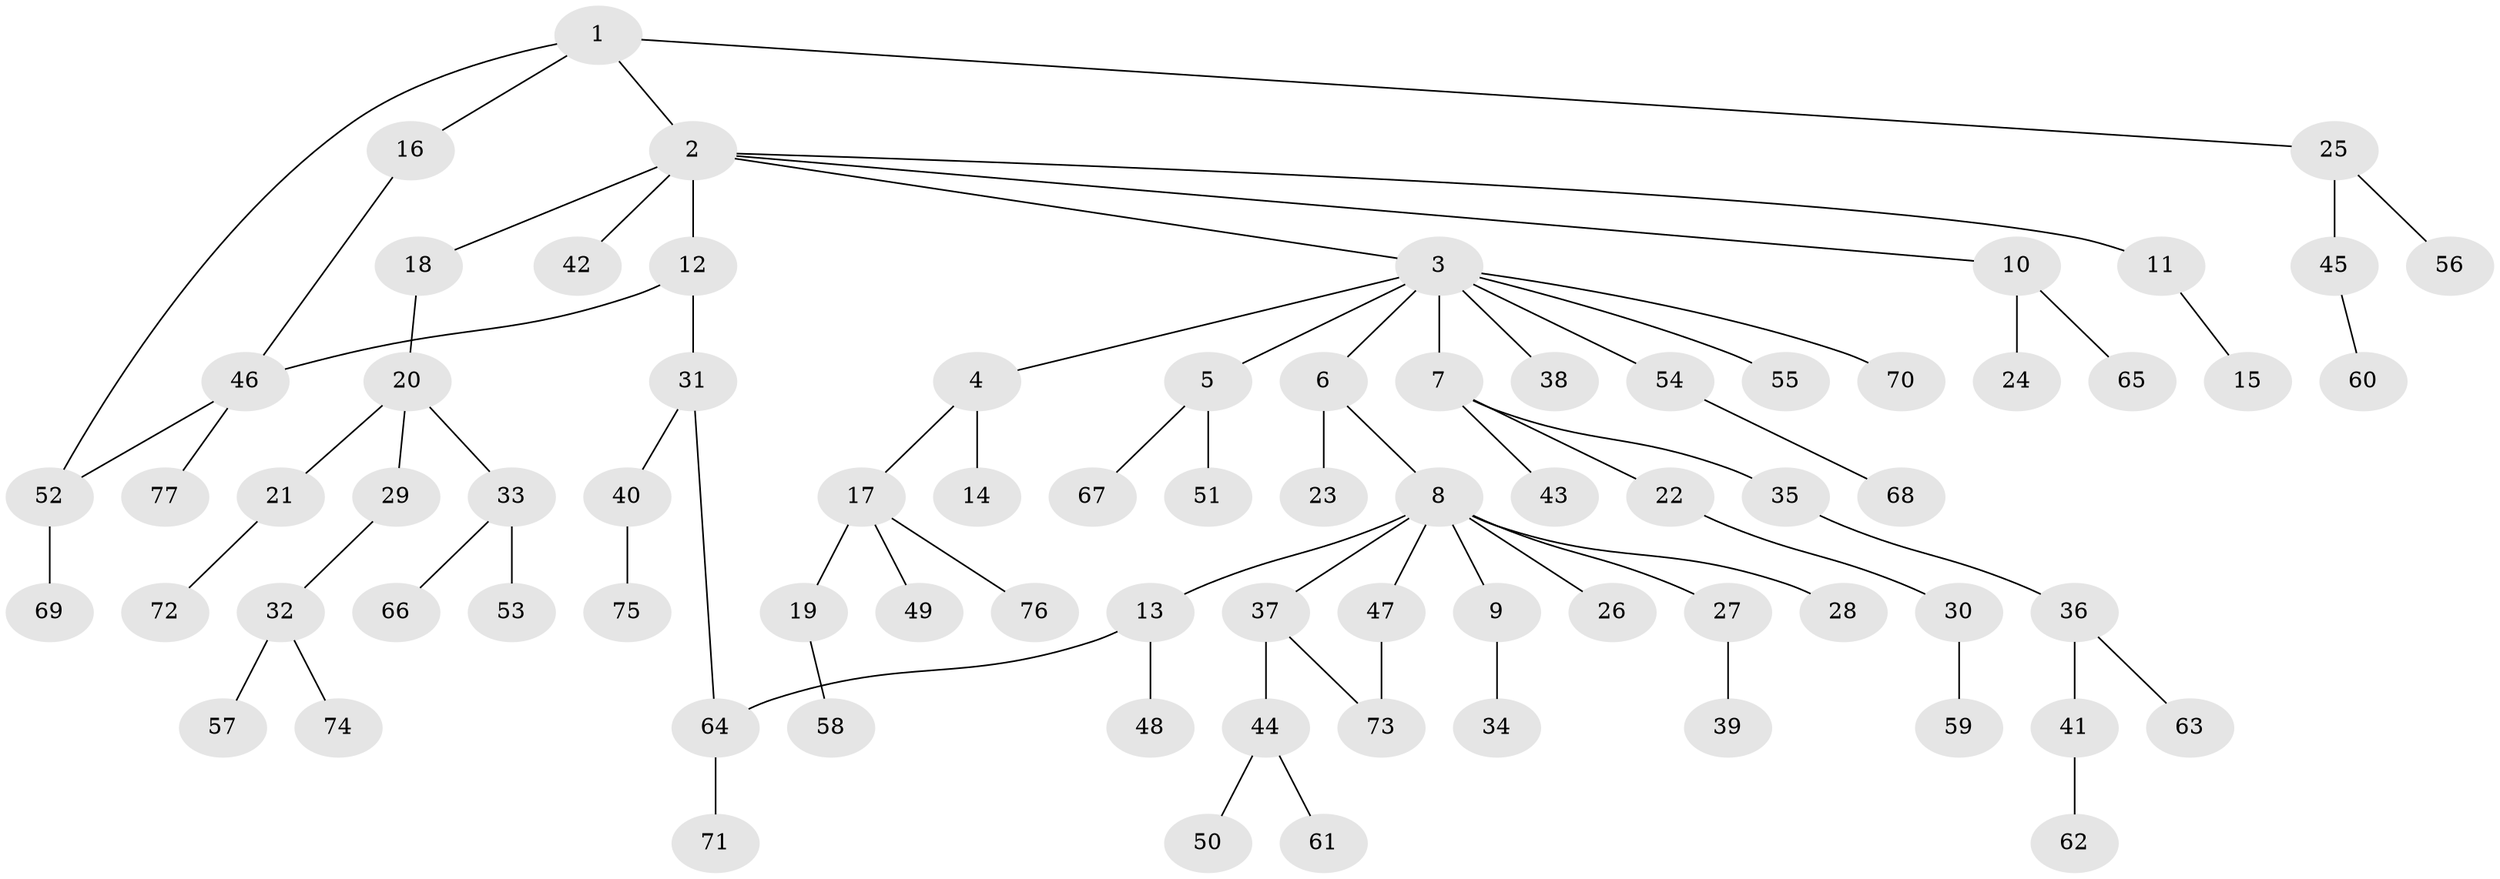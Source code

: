 // Generated by graph-tools (version 1.1) at 2025/10/02/27/25 16:10:54]
// undirected, 77 vertices, 80 edges
graph export_dot {
graph [start="1"]
  node [color=gray90,style=filled];
  1;
  2;
  3;
  4;
  5;
  6;
  7;
  8;
  9;
  10;
  11;
  12;
  13;
  14;
  15;
  16;
  17;
  18;
  19;
  20;
  21;
  22;
  23;
  24;
  25;
  26;
  27;
  28;
  29;
  30;
  31;
  32;
  33;
  34;
  35;
  36;
  37;
  38;
  39;
  40;
  41;
  42;
  43;
  44;
  45;
  46;
  47;
  48;
  49;
  50;
  51;
  52;
  53;
  54;
  55;
  56;
  57;
  58;
  59;
  60;
  61;
  62;
  63;
  64;
  65;
  66;
  67;
  68;
  69;
  70;
  71;
  72;
  73;
  74;
  75;
  76;
  77;
  1 -- 2;
  1 -- 16;
  1 -- 25;
  1 -- 52;
  2 -- 3;
  2 -- 10;
  2 -- 11;
  2 -- 12;
  2 -- 18;
  2 -- 42;
  3 -- 4;
  3 -- 5;
  3 -- 6;
  3 -- 7;
  3 -- 38;
  3 -- 54;
  3 -- 55;
  3 -- 70;
  4 -- 14;
  4 -- 17;
  5 -- 51;
  5 -- 67;
  6 -- 8;
  6 -- 23;
  7 -- 22;
  7 -- 35;
  7 -- 43;
  8 -- 9;
  8 -- 13;
  8 -- 26;
  8 -- 27;
  8 -- 28;
  8 -- 37;
  8 -- 47;
  9 -- 34;
  10 -- 24;
  10 -- 65;
  11 -- 15;
  12 -- 31;
  12 -- 46;
  13 -- 48;
  13 -- 64;
  16 -- 46;
  17 -- 19;
  17 -- 49;
  17 -- 76;
  18 -- 20;
  19 -- 58;
  20 -- 21;
  20 -- 29;
  20 -- 33;
  21 -- 72;
  22 -- 30;
  25 -- 45;
  25 -- 56;
  27 -- 39;
  29 -- 32;
  30 -- 59;
  31 -- 40;
  31 -- 64;
  32 -- 57;
  32 -- 74;
  33 -- 53;
  33 -- 66;
  35 -- 36;
  36 -- 41;
  36 -- 63;
  37 -- 44;
  37 -- 73;
  40 -- 75;
  41 -- 62;
  44 -- 50;
  44 -- 61;
  45 -- 60;
  46 -- 52;
  46 -- 77;
  47 -- 73;
  52 -- 69;
  54 -- 68;
  64 -- 71;
}

